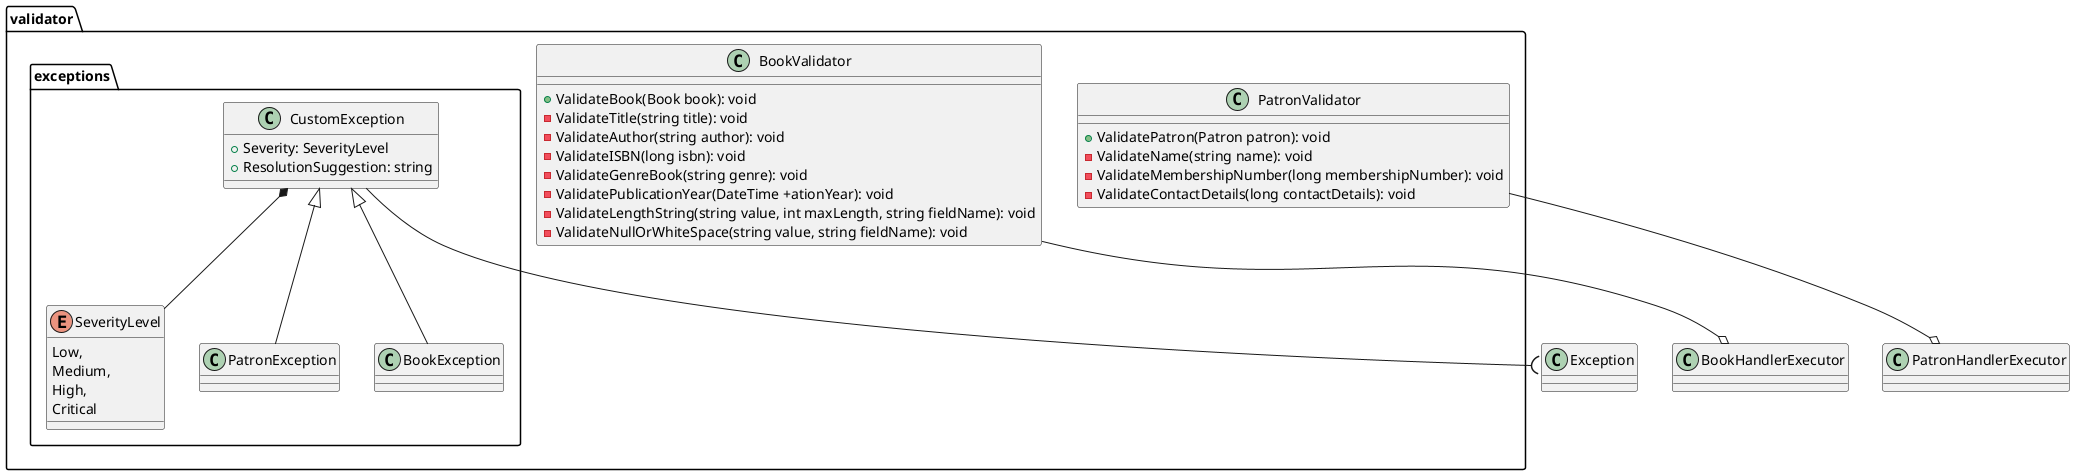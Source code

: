 @startuml
package validator {
    package exceptions {
        enum SeverityLevel {
            Low,
            Medium,
            High,
            Critical
        }

        class CustomException {
            + Severity: SeverityLevel
            + ResolutionSuggestion: string
        }
        CustomException <|-- PatronException
        CustomException <|-- BookException
        CustomException *-- SeverityLevel
    }

    class BookValidator {
        + ValidateBook(Book book): void
        - ValidateTitle(string title): void
        - ValidateAuthor(string author): void
        - ValidateISBN(long isbn): void
        - ValidateGenreBook(string genre): void
        - ValidatePublicationYear(DateTime +ationYear): void
        - ValidateLengthString(string value, int maxLength, string fieldName): void
        - ValidateNullOrWhiteSpace(string value, string fieldName): void
    }

    class PatronValidator {
        + ValidatePatron(Patron patron): void
        - ValidateName(string name): void
        - ValidateMembershipNumber(long membershipNumber): void
        - ValidateContactDetails(long contactDetails): void
    }

}

BookValidator --o BookHandlerExecutor
PatronValidator --o PatronHandlerExecutor
CustomException --( Exception
@enduml


